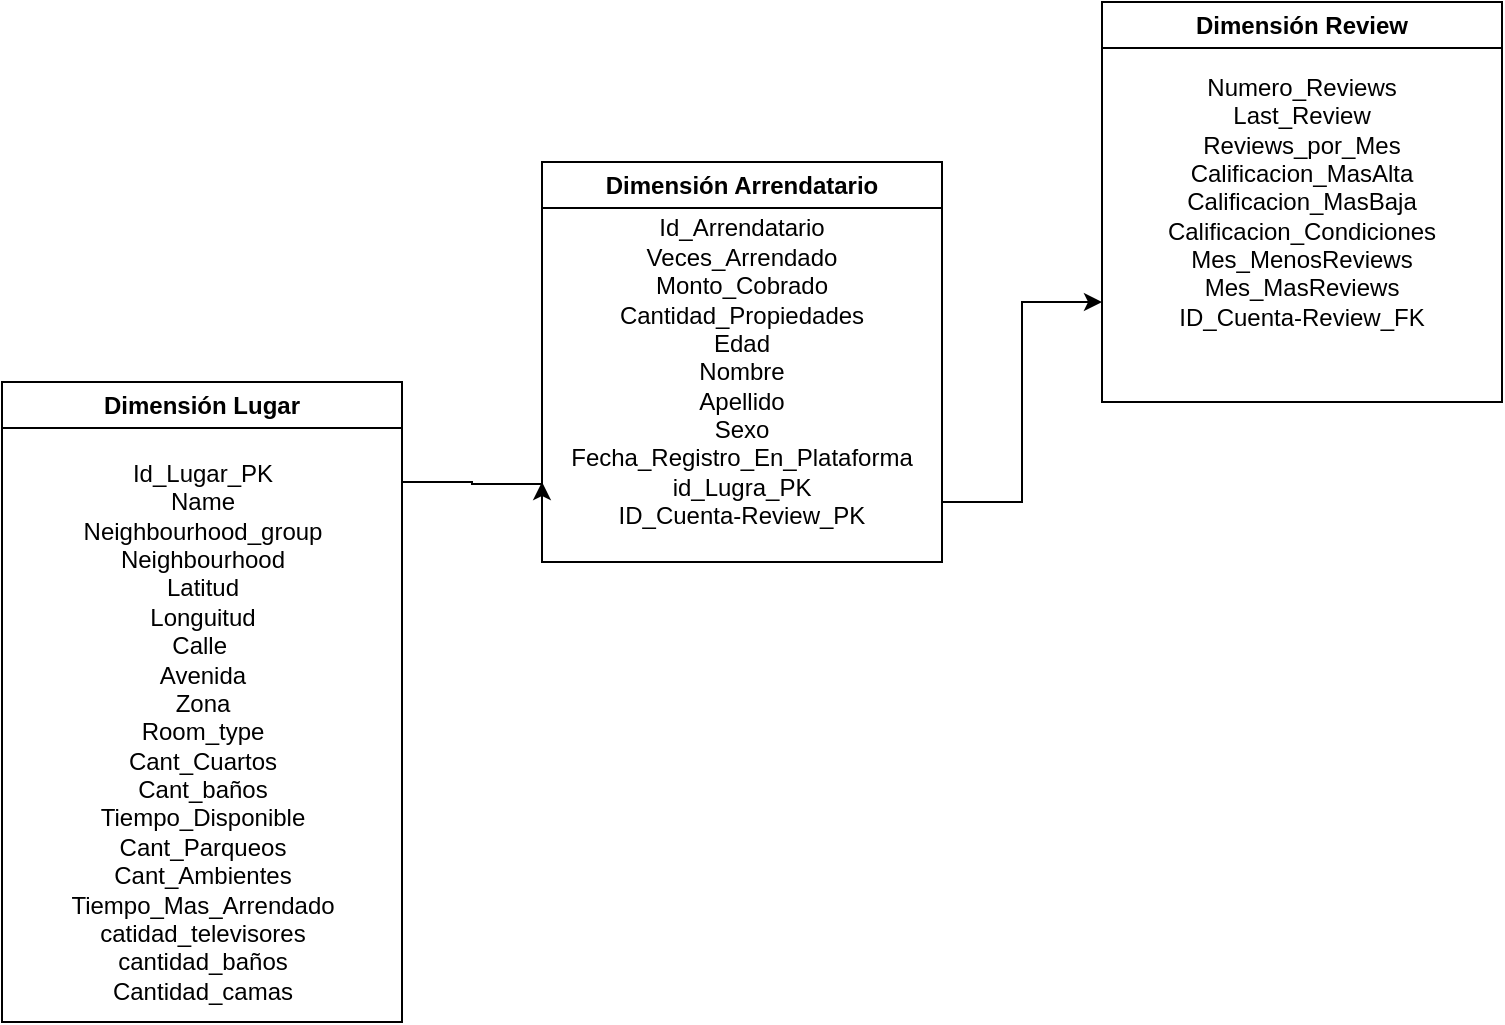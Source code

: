 <mxfile version="21.8.2" type="device">
  <diagram name="Página-1" id="4u0GscG9keAFA0hA6FAx">
    <mxGraphModel dx="797" dy="1682" grid="1" gridSize="10" guides="1" tooltips="1" connect="1" arrows="1" fold="1" page="1" pageScale="1" pageWidth="827" pageHeight="1169" math="0" shadow="0">
      <root>
        <mxCell id="0" />
        <mxCell id="1" parent="0" />
        <mxCell id="tbjS5oGcvWlXt_QcAMVw-1" value="Dimensión Review" style="swimlane;whiteSpace=wrap;html=1;" vertex="1" parent="1">
          <mxGeometry x="680" y="-20" width="200" height="200" as="geometry" />
        </mxCell>
        <mxCell id="tbjS5oGcvWlXt_QcAMVw-4" value="Numero_Reviews&lt;br&gt;Last_Review&lt;br&gt;Reviews_por_Mes&lt;br&gt;Calificacion_MasAlta&lt;br&gt;Calificacion_MasBaja&lt;br&gt;Calificacion_Condiciones&lt;br&gt;Mes_MenosReviews&lt;br&gt;Mes_MasReviews&lt;br&gt;ID_Cuenta-Review_FK" style="text;html=1;strokeColor=none;fillColor=none;align=center;verticalAlign=middle;whiteSpace=wrap;rounded=0;" vertex="1" parent="tbjS5oGcvWlXt_QcAMVw-1">
          <mxGeometry x="70" y="85" width="60" height="30" as="geometry" />
        </mxCell>
        <mxCell id="tbjS5oGcvWlXt_QcAMVw-7" style="edgeStyle=orthogonalEdgeStyle;rounded=0;orthogonalLoop=1;jettySize=auto;html=1;exitX=1;exitY=0.25;exitDx=0;exitDy=0;" edge="1" parent="1" source="tbjS5oGcvWlXt_QcAMVw-2">
          <mxGeometry relative="1" as="geometry">
            <mxPoint x="400" y="220" as="targetPoint" />
            <Array as="points">
              <mxPoint x="330" y="220" />
              <mxPoint x="365" y="220" />
              <mxPoint x="365" y="221" />
            </Array>
          </mxGeometry>
        </mxCell>
        <mxCell id="tbjS5oGcvWlXt_QcAMVw-2" value="Dimensión Lugar" style="swimlane;whiteSpace=wrap;html=1;" vertex="1" parent="1">
          <mxGeometry x="130" y="170" width="200" height="320" as="geometry" />
        </mxCell>
        <mxCell id="tbjS5oGcvWlXt_QcAMVw-3" value="Id_Lugar_PK&lt;br&gt;Name&lt;br&gt;Neighbourhood_group&lt;br&gt;Neighbourhood&lt;br&gt;Latitud&lt;br&gt;Longuitud&lt;br&gt;Calle&amp;nbsp;&lt;br&gt;Avenida&lt;br&gt;Zona&lt;br&gt;Room_type&lt;br&gt;Cant_Cuartos&lt;br&gt;Cant_baños&lt;br&gt;Tiempo_Disponible&lt;br&gt;Cant_Parqueos&lt;br&gt;Cant_Ambientes&lt;br&gt;Tiempo_Mas_Arrendado&lt;br&gt;catidad_televisores&lt;br&gt;cantidad_baños&lt;br&gt;Cantidad_camas" style="text;html=1;align=center;verticalAlign=middle;resizable=0;points=[];autosize=1;strokeColor=none;fillColor=none;" vertex="1" parent="tbjS5oGcvWlXt_QcAMVw-2">
          <mxGeometry x="20" y="30" width="160" height="290" as="geometry" />
        </mxCell>
        <mxCell id="tbjS5oGcvWlXt_QcAMVw-8" style="edgeStyle=orthogonalEdgeStyle;rounded=0;orthogonalLoop=1;jettySize=auto;html=1;exitX=1;exitY=0.75;exitDx=0;exitDy=0;entryX=0;entryY=0.75;entryDx=0;entryDy=0;" edge="1" parent="1" source="tbjS5oGcvWlXt_QcAMVw-5" target="tbjS5oGcvWlXt_QcAMVw-1">
          <mxGeometry relative="1" as="geometry">
            <Array as="points">
              <mxPoint x="600" y="230" />
              <mxPoint x="640" y="230" />
              <mxPoint x="640" y="130" />
            </Array>
          </mxGeometry>
        </mxCell>
        <mxCell id="tbjS5oGcvWlXt_QcAMVw-5" value="Dimensión Arrendatario" style="swimlane;whiteSpace=wrap;html=1;" vertex="1" parent="1">
          <mxGeometry x="400" y="60" width="200" height="200" as="geometry" />
        </mxCell>
        <mxCell id="tbjS5oGcvWlXt_QcAMVw-6" value="Id_Arrendatario&lt;br&gt;Veces_Arrendado&lt;br&gt;Monto_Cobrado&lt;br&gt;Cantidad_Propiedades&lt;br&gt;Edad&lt;br&gt;Nombre&lt;br&gt;Apellido&lt;br&gt;Sexo&lt;br&gt;Fecha_Registro_En_Plataforma&lt;br&gt;id_Lugra_PK&lt;br&gt;ID_Cuenta-Review_PK" style="text;html=1;strokeColor=none;fillColor=none;align=center;verticalAlign=middle;whiteSpace=wrap;rounded=0;" vertex="1" parent="tbjS5oGcvWlXt_QcAMVw-5">
          <mxGeometry x="70" y="90" width="60" height="30" as="geometry" />
        </mxCell>
      </root>
    </mxGraphModel>
  </diagram>
</mxfile>
